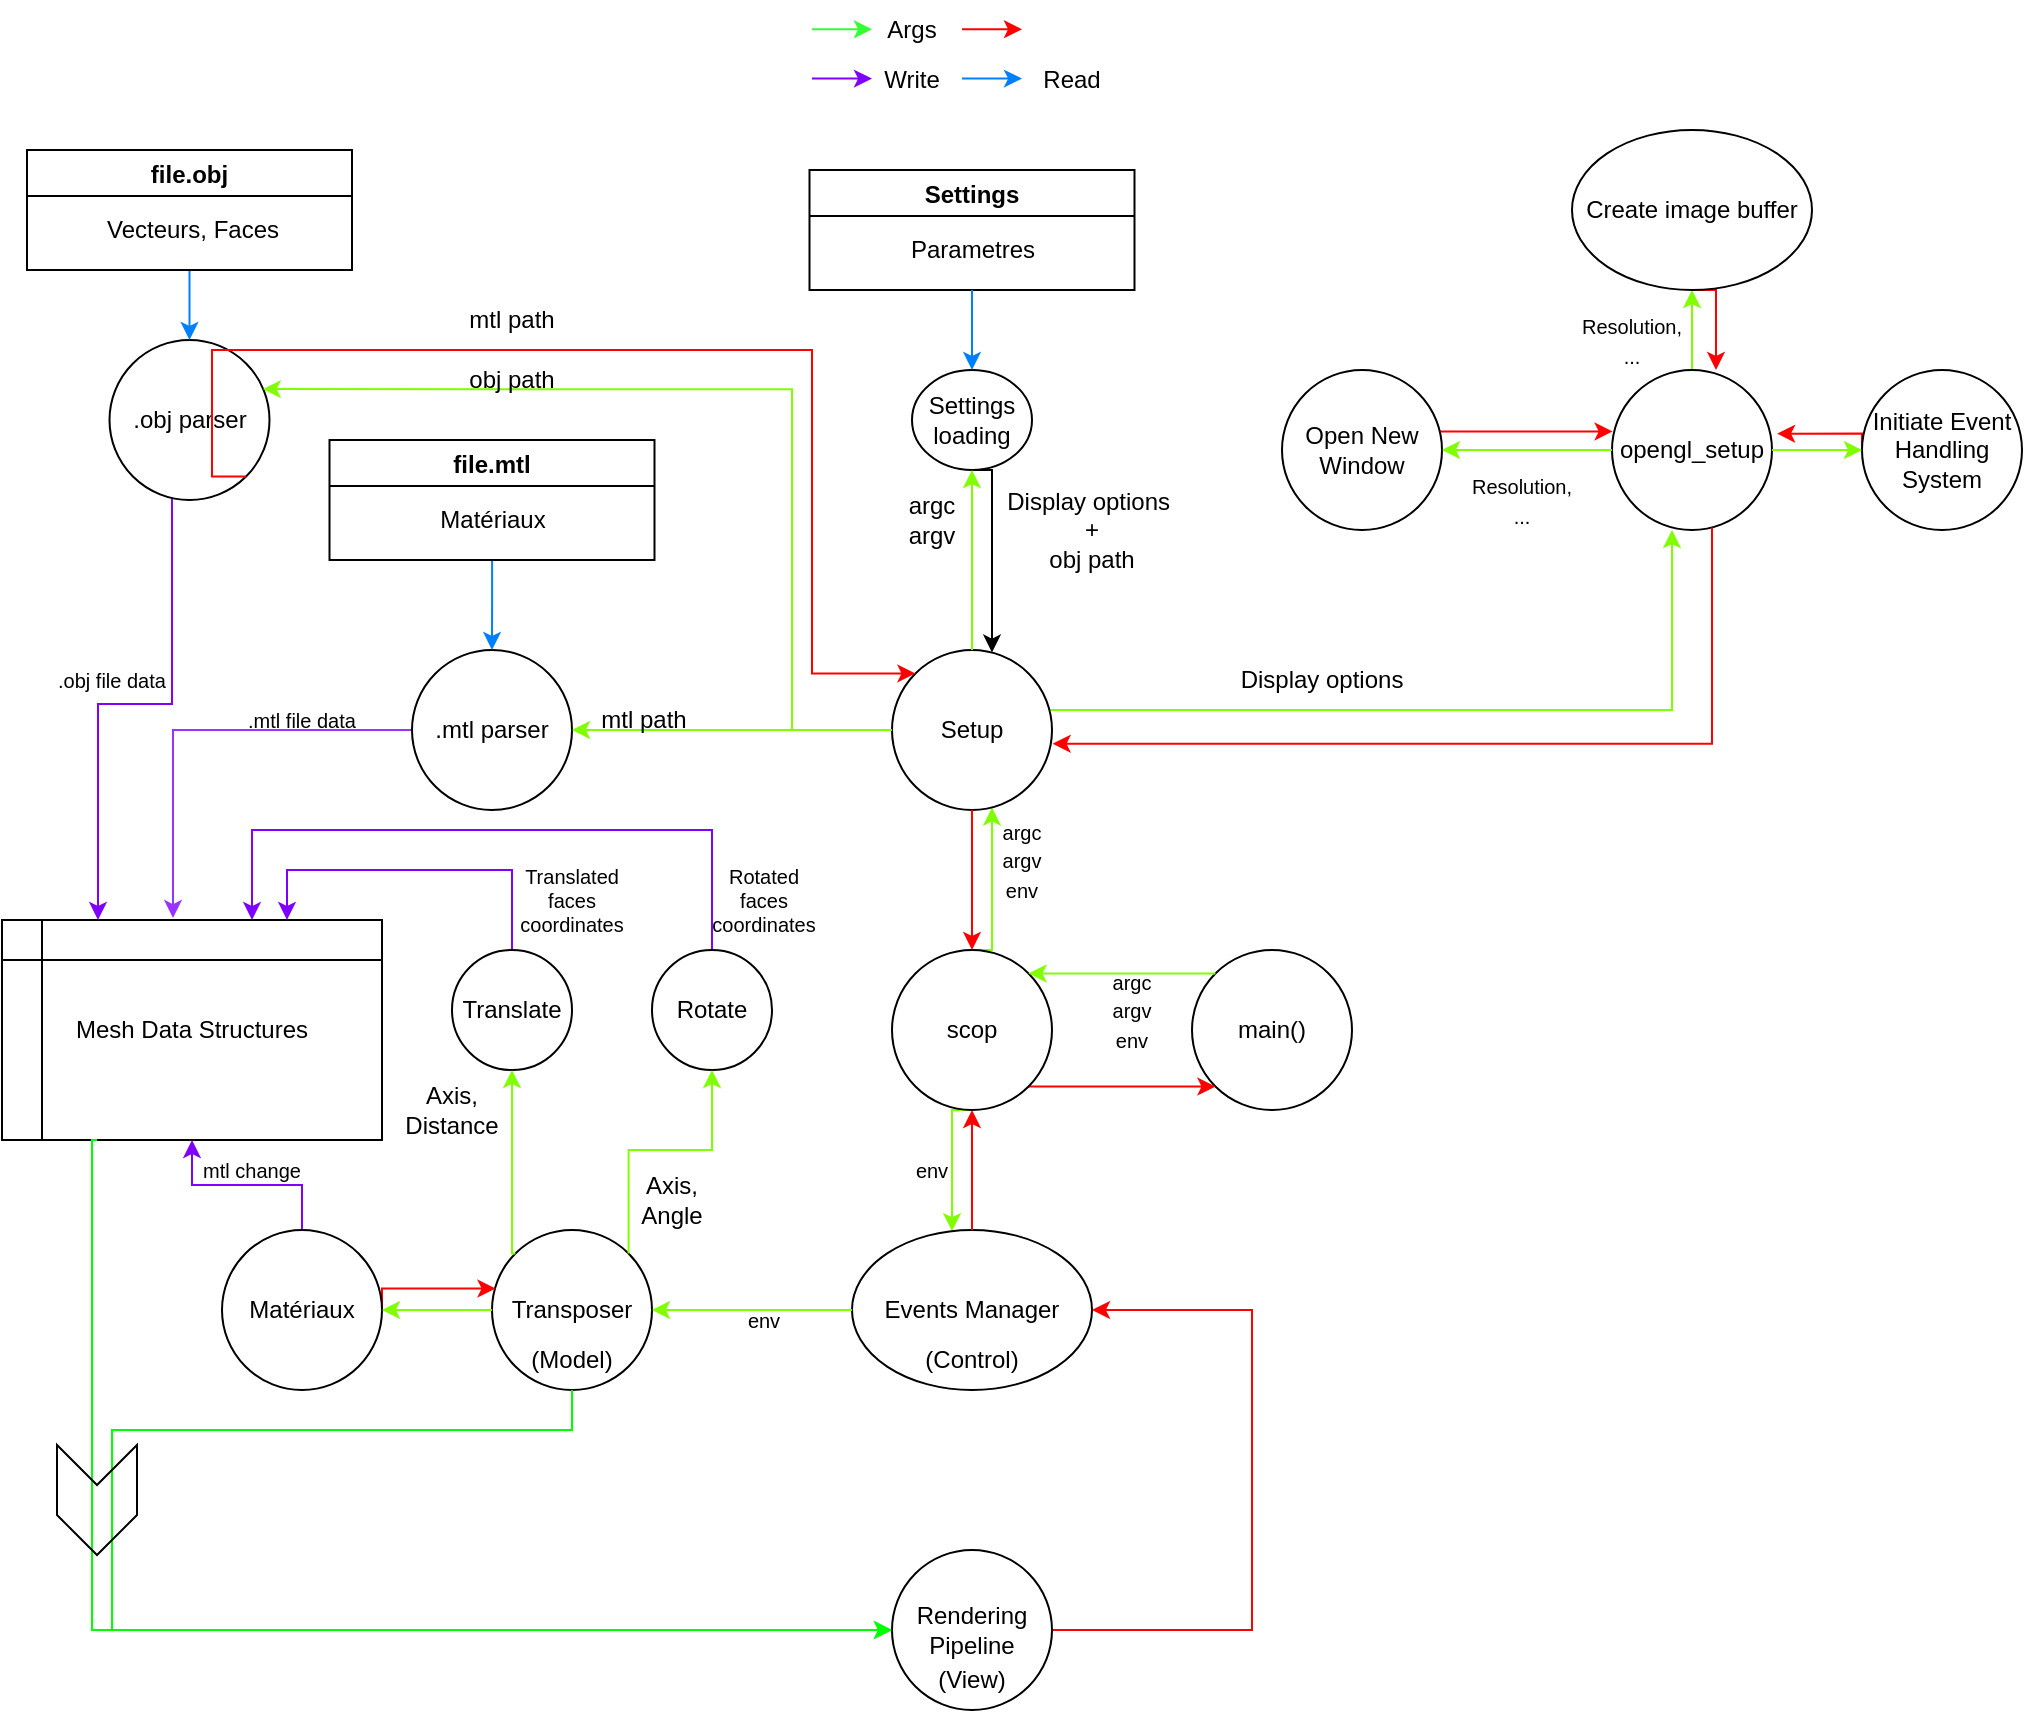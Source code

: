 <mxfile version="17.1.3" type="device"><diagram id="MUmNAn3wFvw_UAkg_QM9" name="Page-1"><mxGraphModel dx="1318" dy="718" grid="1" gridSize="10" guides="1" tooltips="1" connect="1" arrows="1" fold="1" page="1" pageScale="1" pageWidth="850" pageHeight="1100" math="0" shadow="0"><root><mxCell id="0"/><mxCell id="1" parent="0"/><mxCell id="BLUl88Vh2EXusoH-HTK9-1" value="" style="group" parent="1" vertex="1" connectable="0"><mxGeometry x="270" y="590" width="1010" height="800" as="geometry"/></mxCell><mxCell id="Wrj2KptyhdU5cD1lQONj-1" style="edgeStyle=orthogonalEdgeStyle;rounded=0;orthogonalLoop=1;jettySize=auto;html=1;strokeColor=#80FF00;" parent="BLUl88Vh2EXusoH-HTK9-1" target="Wrj2KptyhdU5cD1lQONj-28" edge="1"><mxGeometry relative="1" as="geometry"><mxPoint x="485" y="420" as="sourcePoint"/><Array as="points"><mxPoint x="495" y="420"/></Array></mxGeometry></mxCell><mxCell id="Wrj2KptyhdU5cD1lQONj-2" style="edgeStyle=orthogonalEdgeStyle;rounded=0;orthogonalLoop=1;jettySize=auto;html=1;strokeColor=#80FF00;" parent="BLUl88Vh2EXusoH-HTK9-1" target="Wrj2KptyhdU5cD1lQONj-38" edge="1"><mxGeometry relative="1" as="geometry"><mxPoint x="485" y="560" as="targetPoint"/><mxPoint x="485" y="500" as="sourcePoint"/><Array as="points"><mxPoint x="475" y="500"/></Array></mxGeometry></mxCell><mxCell id="Wrj2KptyhdU5cD1lQONj-3" style="edgeStyle=orthogonalEdgeStyle;rounded=0;orthogonalLoop=1;jettySize=auto;html=1;entryX=0;entryY=0.5;entryDx=0;entryDy=0;strokeColor=#00FF00;startArrow=none;" parent="BLUl88Vh2EXusoH-HTK9-1" target="Wrj2KptyhdU5cD1lQONj-40" edge="1"><mxGeometry relative="1" as="geometry"><mxPoint x="45" y="630" as="sourcePoint"/><Array as="points"><mxPoint x="45" y="681"/><mxPoint x="45" y="760"/></Array></mxGeometry></mxCell><mxCell id="Wrj2KptyhdU5cD1lQONj-4" value="Mesh Data Structures" style="shape=internalStorage;whiteSpace=wrap;html=1;backgroundOutline=1;" parent="BLUl88Vh2EXusoH-HTK9-1" vertex="1"><mxGeometry y="405" width="190" height="110" as="geometry"/></mxCell><mxCell id="Wrj2KptyhdU5cD1lQONj-5" value="&lt;font style=&quot;font-size: 10px&quot;&gt;.obj file data&lt;/font&gt;" style="text;html=1;strokeColor=none;fillColor=none;align=center;verticalAlign=middle;whiteSpace=wrap;rounded=0;" parent="BLUl88Vh2EXusoH-HTK9-1" vertex="1"><mxGeometry x="25" y="270" width="60" height="30" as="geometry"/></mxCell><mxCell id="Wrj2KptyhdU5cD1lQONj-6" style="edgeStyle=orthogonalEdgeStyle;rounded=0;orthogonalLoop=1;jettySize=auto;html=1;strokeColor=#7F00FF;entryX=0.25;entryY=0;entryDx=0;entryDy=0;" parent="BLUl88Vh2EXusoH-HTK9-1" source="Wrj2KptyhdU5cD1lQONj-8" target="Wrj2KptyhdU5cD1lQONj-4" edge="1"><mxGeometry relative="1" as="geometry"><mxPoint x="55" y="400" as="targetPoint"/><Array as="points"><mxPoint x="85" y="297"/><mxPoint x="48" y="297"/><mxPoint x="48" y="405"/></Array></mxGeometry></mxCell><mxCell id="Wrj2KptyhdU5cD1lQONj-8" value=".obj parser" style="ellipse;whiteSpace=wrap;html=1;aspect=fixed;" parent="BLUl88Vh2EXusoH-HTK9-1" vertex="1"><mxGeometry x="53.75" y="115" width="80" height="80" as="geometry"/></mxCell><mxCell id="Wrj2KptyhdU5cD1lQONj-9" style="edgeStyle=orthogonalEdgeStyle;rounded=0;orthogonalLoop=1;jettySize=auto;html=1;entryX=0.5;entryY=1;entryDx=0;entryDy=0;strokeColor=#80FF00;" parent="BLUl88Vh2EXusoH-HTK9-1" source="Wrj2KptyhdU5cD1lQONj-13" edge="1"><mxGeometry relative="1" as="geometry"><mxPoint x="845" y="90" as="targetPoint"/></mxGeometry></mxCell><mxCell id="Wrj2KptyhdU5cD1lQONj-13" value="opengl_setup" style="ellipse;whiteSpace=wrap;html=1;aspect=fixed;" parent="BLUl88Vh2EXusoH-HTK9-1" vertex="1"><mxGeometry x="805" y="130" width="80" height="80" as="geometry"/></mxCell><mxCell id="Wrj2KptyhdU5cD1lQONj-14" style="edgeStyle=orthogonalEdgeStyle;rounded=0;orthogonalLoop=1;jettySize=auto;html=1;entryX=0.004;entryY=0.384;entryDx=0;entryDy=0;entryPerimeter=0;strokeColor=#FF0000;fillColor=#B3FF66;" parent="BLUl88Vh2EXusoH-HTK9-1" source="Wrj2KptyhdU5cD1lQONj-15" target="Wrj2KptyhdU5cD1lQONj-13" edge="1"><mxGeometry relative="1" as="geometry"><Array as="points"><mxPoint x="762" y="161"/></Array></mxGeometry></mxCell><mxCell id="Wrj2KptyhdU5cD1lQONj-15" value="Open New Window" style="ellipse;whiteSpace=wrap;html=1;aspect=fixed;" parent="BLUl88Vh2EXusoH-HTK9-1" vertex="1"><mxGeometry x="640" y="130" width="80" height="80" as="geometry"/></mxCell><mxCell id="Wrj2KptyhdU5cD1lQONj-11" style="edgeStyle=orthogonalEdgeStyle;rounded=0;orthogonalLoop=1;jettySize=auto;html=1;entryX=1;entryY=0.5;entryDx=0;entryDy=0;strokeColor=#80FF00;" parent="BLUl88Vh2EXusoH-HTK9-1" source="Wrj2KptyhdU5cD1lQONj-13" target="Wrj2KptyhdU5cD1lQONj-15" edge="1"><mxGeometry relative="1" as="geometry"/></mxCell><mxCell id="Wrj2KptyhdU5cD1lQONj-16" style="edgeStyle=orthogonalEdgeStyle;rounded=0;orthogonalLoop=1;jettySize=auto;html=1;exitX=0.5;exitY=1;exitDx=0;exitDy=0;strokeColor=#FF0000;fillColor=#B3FF66;" parent="BLUl88Vh2EXusoH-HTK9-1" source="Wrj2KptyhdU5cD1lQONj-17" edge="1"><mxGeometry relative="1" as="geometry"><mxPoint x="857" y="130" as="targetPoint"/><Array as="points"><mxPoint x="857" y="90"/><mxPoint x="857" y="110"/></Array></mxGeometry></mxCell><mxCell id="Wrj2KptyhdU5cD1lQONj-17" value="Create image buffer" style="ellipse;whiteSpace=wrap;html=1;" parent="BLUl88Vh2EXusoH-HTK9-1" vertex="1"><mxGeometry x="785" y="10" width="120" height="80" as="geometry"/></mxCell><mxCell id="Wrj2KptyhdU5cD1lQONj-18" style="edgeStyle=orthogonalEdgeStyle;rounded=0;orthogonalLoop=1;jettySize=auto;html=1;exitX=0;exitY=0.5;exitDx=0;exitDy=0;entryX=1.032;entryY=0.398;entryDx=0;entryDy=0;entryPerimeter=0;strokeColor=#FF0000;fillColor=#B3FF66;" parent="BLUl88Vh2EXusoH-HTK9-1" source="Wrj2KptyhdU5cD1lQONj-19" target="Wrj2KptyhdU5cD1lQONj-13" edge="1"><mxGeometry relative="1" as="geometry"><Array as="points"><mxPoint x="930" y="162"/></Array></mxGeometry></mxCell><mxCell id="Wrj2KptyhdU5cD1lQONj-19" value="Initiate Event Handling System" style="ellipse;whiteSpace=wrap;html=1;aspect=fixed;" parent="BLUl88Vh2EXusoH-HTK9-1" vertex="1"><mxGeometry x="930" y="130" width="80" height="80" as="geometry"/></mxCell><mxCell id="Wrj2KptyhdU5cD1lQONj-10" style="edgeStyle=orthogonalEdgeStyle;rounded=0;orthogonalLoop=1;jettySize=auto;html=1;strokeColor=#80FF00;" parent="BLUl88Vh2EXusoH-HTK9-1" source="Wrj2KptyhdU5cD1lQONj-13" target="Wrj2KptyhdU5cD1lQONj-19" edge="1"><mxGeometry relative="1" as="geometry"><mxPoint x="965" y="170" as="targetPoint"/></mxGeometry></mxCell><mxCell id="Wrj2KptyhdU5cD1lQONj-20" style="edgeStyle=orthogonalEdgeStyle;rounded=0;orthogonalLoop=1;jettySize=auto;html=1;entryX=0.5;entryY=0;entryDx=0;entryDy=0;strokeColor=#007FFF;" parent="BLUl88Vh2EXusoH-HTK9-1" source="Wrj2KptyhdU5cD1lQONj-21" target="Wrj2KptyhdU5cD1lQONj-8" edge="1"><mxGeometry relative="1" as="geometry"/></mxCell><mxCell id="Wrj2KptyhdU5cD1lQONj-21" value="file.obj" style="swimlane;" parent="BLUl88Vh2EXusoH-HTK9-1" vertex="1"><mxGeometry x="12.5" y="20" width="162.5" height="60" as="geometry"/></mxCell><mxCell id="Wrj2KptyhdU5cD1lQONj-22" value="Vecteurs, Faces" style="text;html=1;align=center;verticalAlign=middle;resizable=0;points=[];autosize=1;strokeColor=none;fillColor=none;" parent="Wrj2KptyhdU5cD1lQONj-21" vertex="1"><mxGeometry x="32.5" y="30" width="100" height="20" as="geometry"/></mxCell><mxCell id="Wrj2KptyhdU5cD1lQONj-23" style="edgeStyle=orthogonalEdgeStyle;rounded=0;orthogonalLoop=1;jettySize=auto;html=1;strokeColor=#80FF00;" parent="BLUl88Vh2EXusoH-HTK9-1" source="Wrj2KptyhdU5cD1lQONj-28" edge="1"><mxGeometry relative="1" as="geometry"><mxPoint x="835" y="210" as="targetPoint"/><Array as="points"><mxPoint x="835" y="300"/><mxPoint x="835" y="210"/></Array></mxGeometry></mxCell><mxCell id="Wrj2KptyhdU5cD1lQONj-24" style="edgeStyle=orthogonalEdgeStyle;rounded=0;orthogonalLoop=1;jettySize=auto;html=1;strokeColor=#80FF00;entryX=0.958;entryY=0.307;entryDx=0;entryDy=0;entryPerimeter=0;" parent="BLUl88Vh2EXusoH-HTK9-1" source="Wrj2KptyhdU5cD1lQONj-28" target="Wrj2KptyhdU5cD1lQONj-8" edge="1"><mxGeometry relative="1" as="geometry"><mxPoint x="135" y="140" as="targetPoint"/><Array as="points"><mxPoint x="395" y="310"/><mxPoint x="395" y="140"/></Array></mxGeometry></mxCell><mxCell id="Wrj2KptyhdU5cD1lQONj-28" value="Setup" style="ellipse;whiteSpace=wrap;html=1;aspect=fixed;" parent="BLUl88Vh2EXusoH-HTK9-1" vertex="1"><mxGeometry x="445" y="270" width="80" height="80" as="geometry"/></mxCell><mxCell id="Wrj2KptyhdU5cD1lQONj-7" style="edgeStyle=orthogonalEdgeStyle;rounded=0;orthogonalLoop=1;jettySize=auto;html=1;exitX=1;exitY=1;exitDx=0;exitDy=0;entryX=0;entryY=0;entryDx=0;entryDy=0;strokeColor=#FF0000;" parent="BLUl88Vh2EXusoH-HTK9-1" source="Wrj2KptyhdU5cD1lQONj-8" target="Wrj2KptyhdU5cD1lQONj-28" edge="1"><mxGeometry relative="1" as="geometry"><Array as="points"><mxPoint x="105" y="183"/><mxPoint x="105" y="120"/><mxPoint x="405" y="120"/><mxPoint x="405" y="282"/></Array></mxGeometry></mxCell><mxCell id="Wrj2KptyhdU5cD1lQONj-12" style="edgeStyle=orthogonalEdgeStyle;rounded=0;orthogonalLoop=1;jettySize=auto;html=1;entryX=1.004;entryY=0.586;entryDx=0;entryDy=0;entryPerimeter=0;strokeColor=#FF0000;" parent="BLUl88Vh2EXusoH-HTK9-1" source="Wrj2KptyhdU5cD1lQONj-13" target="Wrj2KptyhdU5cD1lQONj-28" edge="1"><mxGeometry relative="1" as="geometry"><Array as="points"><mxPoint x="855" y="317"/></Array></mxGeometry></mxCell><mxCell id="Wrj2KptyhdU5cD1lQONj-29" value="&lt;font style=&quot;font-size: 10px&quot;&gt;argc&lt;br&gt;argv&lt;br&gt;env&lt;/font&gt;" style="text;html=1;strokeColor=none;fillColor=none;align=center;verticalAlign=middle;whiteSpace=wrap;rounded=0;" parent="BLUl88Vh2EXusoH-HTK9-1" vertex="1"><mxGeometry x="480" y="360" width="60" height="30" as="geometry"/></mxCell><mxCell id="Wrj2KptyhdU5cD1lQONj-30" style="edgeStyle=orthogonalEdgeStyle;rounded=0;orthogonalLoop=1;jettySize=auto;html=1;exitX=0.5;exitY=1;exitDx=0;exitDy=0;" parent="BLUl88Vh2EXusoH-HTK9-1" source="Wrj2KptyhdU5cD1lQONj-31" target="Wrj2KptyhdU5cD1lQONj-28" edge="1"><mxGeometry relative="1" as="geometry"><Array as="points"><mxPoint x="495" y="180"/></Array></mxGeometry></mxCell><mxCell id="Wrj2KptyhdU5cD1lQONj-31" value="Settings loading" style="ellipse;whiteSpace=wrap;html=1;" parent="BLUl88Vh2EXusoH-HTK9-1" vertex="1"><mxGeometry x="455" y="130" width="60" height="50" as="geometry"/></mxCell><mxCell id="Wrj2KptyhdU5cD1lQONj-25" style="edgeStyle=orthogonalEdgeStyle;rounded=0;orthogonalLoop=1;jettySize=auto;html=1;entryX=0.5;entryY=1;entryDx=0;entryDy=0;strokeColor=#80FF00;" parent="BLUl88Vh2EXusoH-HTK9-1" source="Wrj2KptyhdU5cD1lQONj-28" target="Wrj2KptyhdU5cD1lQONj-31" edge="1"><mxGeometry relative="1" as="geometry"><Array as="points"><mxPoint x="485" y="230"/><mxPoint x="485" y="230"/></Array></mxGeometry></mxCell><mxCell id="Wrj2KptyhdU5cD1lQONj-32" value="Display options&amp;nbsp;&lt;br&gt;+&lt;br&gt;obj path" style="text;html=1;strokeColor=none;fillColor=none;align=center;verticalAlign=middle;whiteSpace=wrap;rounded=0;" parent="BLUl88Vh2EXusoH-HTK9-1" vertex="1"><mxGeometry x="495" y="195" width="100" height="30" as="geometry"/></mxCell><mxCell id="Wrj2KptyhdU5cD1lQONj-33" value="argc&lt;br&gt;argv" style="text;html=1;strokeColor=none;fillColor=none;align=center;verticalAlign=middle;whiteSpace=wrap;rounded=0;" parent="BLUl88Vh2EXusoH-HTK9-1" vertex="1"><mxGeometry x="435" y="190" width="60" height="30" as="geometry"/></mxCell><mxCell id="Wrj2KptyhdU5cD1lQONj-34" value="Display options" style="text;html=1;strokeColor=none;fillColor=none;align=center;verticalAlign=middle;whiteSpace=wrap;rounded=0;" parent="BLUl88Vh2EXusoH-HTK9-1" vertex="1"><mxGeometry x="615" y="270" width="90" height="30" as="geometry"/></mxCell><mxCell id="Wrj2KptyhdU5cD1lQONj-35" value="obj path" style="text;html=1;strokeColor=none;fillColor=none;align=center;verticalAlign=middle;whiteSpace=wrap;rounded=0;" parent="BLUl88Vh2EXusoH-HTK9-1" vertex="1"><mxGeometry x="225" y="120" width="60" height="30" as="geometry"/></mxCell><mxCell id="Wrj2KptyhdU5cD1lQONj-38" value="Events Manager" style="ellipse;whiteSpace=wrap;html=1;" parent="BLUl88Vh2EXusoH-HTK9-1" vertex="1"><mxGeometry x="425" y="560" width="120" height="80" as="geometry"/></mxCell><mxCell id="Wrj2KptyhdU5cD1lQONj-39" style="edgeStyle=orthogonalEdgeStyle;rounded=0;orthogonalLoop=1;jettySize=auto;html=1;entryX=1;entryY=0.5;entryDx=0;entryDy=0;exitX=1;exitY=0.5;exitDx=0;exitDy=0;strokeColor=#FF0000;" parent="BLUl88Vh2EXusoH-HTK9-1" source="Wrj2KptyhdU5cD1lQONj-40" target="Wrj2KptyhdU5cD1lQONj-38" edge="1"><mxGeometry relative="1" as="geometry"><Array as="points"><mxPoint x="625" y="760"/><mxPoint x="625" y="600"/></Array></mxGeometry></mxCell><mxCell id="Wrj2KptyhdU5cD1lQONj-40" value="Rendering Pipeline" style="ellipse;whiteSpace=wrap;html=1;aspect=fixed;" parent="BLUl88Vh2EXusoH-HTK9-1" vertex="1"><mxGeometry x="445" y="720.0" width="80" height="80" as="geometry"/></mxCell><mxCell id="Wrj2KptyhdU5cD1lQONj-41" value="(Control)" style="text;html=1;strokeColor=none;fillColor=none;align=center;verticalAlign=middle;whiteSpace=wrap;rounded=0;" parent="BLUl88Vh2EXusoH-HTK9-1" vertex="1"><mxGeometry x="455" y="610" width="60" height="30" as="geometry"/></mxCell><mxCell id="Wrj2KptyhdU5cD1lQONj-42" value="(View)" style="text;html=1;strokeColor=none;fillColor=none;align=center;verticalAlign=middle;whiteSpace=wrap;rounded=0;" parent="BLUl88Vh2EXusoH-HTK9-1" vertex="1"><mxGeometry x="455" y="770" width="60" height="30" as="geometry"/></mxCell><mxCell id="Wrj2KptyhdU5cD1lQONj-46" value="Transposer" style="ellipse;whiteSpace=wrap;html=1;aspect=fixed;" parent="BLUl88Vh2EXusoH-HTK9-1" vertex="1"><mxGeometry x="245" y="560" width="80" height="80" as="geometry"/></mxCell><mxCell id="Wrj2KptyhdU5cD1lQONj-36" style="edgeStyle=orthogonalEdgeStyle;rounded=0;orthogonalLoop=1;jettySize=auto;html=1;entryX=1;entryY=0.5;entryDx=0;entryDy=0;strokeColor=#80FF00;" parent="BLUl88Vh2EXusoH-HTK9-1" source="Wrj2KptyhdU5cD1lQONj-38" target="Wrj2KptyhdU5cD1lQONj-46" edge="1"><mxGeometry relative="1" as="geometry"/></mxCell><mxCell id="Wrj2KptyhdU5cD1lQONj-47" style="edgeStyle=orthogonalEdgeStyle;rounded=0;orthogonalLoop=1;jettySize=auto;html=1;strokeColor=#7F00FF;" parent="BLUl88Vh2EXusoH-HTK9-1" source="Wrj2KptyhdU5cD1lQONj-48" edge="1"><mxGeometry relative="1" as="geometry"><mxPoint x="125" y="405" as="targetPoint"/><Array as="points"><mxPoint x="355" y="360"/><mxPoint x="125" y="360"/><mxPoint x="125" y="405"/></Array></mxGeometry></mxCell><mxCell id="Wrj2KptyhdU5cD1lQONj-48" value="Rotate" style="ellipse;whiteSpace=wrap;html=1;aspect=fixed;" parent="BLUl88Vh2EXusoH-HTK9-1" vertex="1"><mxGeometry x="325" y="420" width="60" height="60" as="geometry"/></mxCell><mxCell id="Wrj2KptyhdU5cD1lQONj-43" style="edgeStyle=orthogonalEdgeStyle;rounded=0;orthogonalLoop=1;jettySize=auto;html=1;exitX=1;exitY=0;exitDx=0;exitDy=0;entryX=0.5;entryY=1;entryDx=0;entryDy=0;strokeColor=#80FF00;" parent="BLUl88Vh2EXusoH-HTK9-1" source="Wrj2KptyhdU5cD1lQONj-46" target="Wrj2KptyhdU5cD1lQONj-48" edge="1"><mxGeometry relative="1" as="geometry"/></mxCell><mxCell id="Wrj2KptyhdU5cD1lQONj-49" style="edgeStyle=orthogonalEdgeStyle;rounded=0;orthogonalLoop=1;jettySize=auto;html=1;entryX=0.75;entryY=0;entryDx=0;entryDy=0;exitX=0.5;exitY=0;exitDx=0;exitDy=0;strokeColor=#7F00FF;" parent="BLUl88Vh2EXusoH-HTK9-1" source="Wrj2KptyhdU5cD1lQONj-50" target="Wrj2KptyhdU5cD1lQONj-4" edge="1"><mxGeometry relative="1" as="geometry"><Array as="points"><mxPoint x="255" y="380"/><mxPoint x="143" y="380"/></Array></mxGeometry></mxCell><mxCell id="Wrj2KptyhdU5cD1lQONj-50" value="Translate" style="ellipse;whiteSpace=wrap;html=1;aspect=fixed;" parent="BLUl88Vh2EXusoH-HTK9-1" vertex="1"><mxGeometry x="225" y="420" width="60" height="60" as="geometry"/></mxCell><mxCell id="Wrj2KptyhdU5cD1lQONj-44" style="edgeStyle=orthogonalEdgeStyle;rounded=0;orthogonalLoop=1;jettySize=auto;html=1;exitX=0;exitY=0;exitDx=0;exitDy=0;entryX=0.5;entryY=1;entryDx=0;entryDy=0;strokeColor=#80FF00;" parent="BLUl88Vh2EXusoH-HTK9-1" source="Wrj2KptyhdU5cD1lQONj-46" target="Wrj2KptyhdU5cD1lQONj-50" edge="1"><mxGeometry relative="1" as="geometry"><Array as="points"><mxPoint x="255" y="572"/></Array></mxGeometry></mxCell><mxCell id="Wrj2KptyhdU5cD1lQONj-51" value="Axis,&lt;br&gt;Angle" style="text;html=1;strokeColor=none;fillColor=none;align=center;verticalAlign=middle;whiteSpace=wrap;rounded=0;" parent="BLUl88Vh2EXusoH-HTK9-1" vertex="1"><mxGeometry x="305" y="530" width="60" height="30" as="geometry"/></mxCell><mxCell id="Wrj2KptyhdU5cD1lQONj-52" value="Axis,&lt;br&gt;Distance" style="text;html=1;strokeColor=none;fillColor=none;align=center;verticalAlign=middle;whiteSpace=wrap;rounded=0;" parent="BLUl88Vh2EXusoH-HTK9-1" vertex="1"><mxGeometry x="195" y="485" width="60" height="30" as="geometry"/></mxCell><mxCell id="Wrj2KptyhdU5cD1lQONj-53" style="edgeStyle=orthogonalEdgeStyle;rounded=0;orthogonalLoop=1;jettySize=auto;html=1;entryX=0.5;entryY=1;entryDx=0;entryDy=0;strokeColor=#7F00FF;" parent="BLUl88Vh2EXusoH-HTK9-1" source="Wrj2KptyhdU5cD1lQONj-55" target="Wrj2KptyhdU5cD1lQONj-4" edge="1"><mxGeometry relative="1" as="geometry"/></mxCell><mxCell id="Wrj2KptyhdU5cD1lQONj-54" style="edgeStyle=orthogonalEdgeStyle;rounded=0;orthogonalLoop=1;jettySize=auto;html=1;exitX=1;exitY=0.5;exitDx=0;exitDy=0;entryX=0.022;entryY=0.366;entryDx=0;entryDy=0;entryPerimeter=0;strokeColor=#FF0000;fillColor=#B3FF66;" parent="BLUl88Vh2EXusoH-HTK9-1" source="Wrj2KptyhdU5cD1lQONj-55" target="Wrj2KptyhdU5cD1lQONj-46" edge="1"><mxGeometry relative="1" as="geometry"><Array as="points"><mxPoint x="190" y="589"/></Array></mxGeometry></mxCell><mxCell id="Wrj2KptyhdU5cD1lQONj-55" value="Matériaux" style="ellipse;whiteSpace=wrap;html=1;aspect=fixed;" parent="BLUl88Vh2EXusoH-HTK9-1" vertex="1"><mxGeometry x="110" y="560" width="80" height="80" as="geometry"/></mxCell><mxCell id="Wrj2KptyhdU5cD1lQONj-45" style="edgeStyle=orthogonalEdgeStyle;rounded=0;orthogonalLoop=1;jettySize=auto;html=1;entryX=1;entryY=0.5;entryDx=0;entryDy=0;strokeColor=#80FF00;" parent="BLUl88Vh2EXusoH-HTK9-1" source="Wrj2KptyhdU5cD1lQONj-46" target="Wrj2KptyhdU5cD1lQONj-55" edge="1"><mxGeometry relative="1" as="geometry"/></mxCell><mxCell id="Wrj2KptyhdU5cD1lQONj-56" style="edgeStyle=orthogonalEdgeStyle;rounded=0;orthogonalLoop=1;jettySize=auto;html=1;strokeColor=#00FF00;fillColor=#B3FF66;entryX=0;entryY=0.5;entryDx=0;entryDy=0;" parent="BLUl88Vh2EXusoH-HTK9-1" source="Wrj2KptyhdU5cD1lQONj-57" target="Wrj2KptyhdU5cD1lQONj-40" edge="1"><mxGeometry relative="1" as="geometry"><mxPoint x="435" y="760" as="targetPoint"/><Array as="points"><mxPoint x="285" y="660"/><mxPoint x="55" y="660"/><mxPoint x="55" y="760"/></Array></mxGeometry></mxCell><mxCell id="Wrj2KptyhdU5cD1lQONj-57" value="(Model)" style="text;html=1;strokeColor=none;fillColor=none;align=center;verticalAlign=middle;whiteSpace=wrap;rounded=0;" parent="BLUl88Vh2EXusoH-HTK9-1" vertex="1"><mxGeometry x="255" y="610" width="60" height="30" as="geometry"/></mxCell><mxCell id="Wrj2KptyhdU5cD1lQONj-59" value="main()" style="ellipse;whiteSpace=wrap;html=1;aspect=fixed;" parent="BLUl88Vh2EXusoH-HTK9-1" vertex="1"><mxGeometry x="595" y="420" width="80" height="80" as="geometry"/></mxCell><mxCell id="Wrj2KptyhdU5cD1lQONj-60" style="edgeStyle=orthogonalEdgeStyle;rounded=0;orthogonalLoop=1;jettySize=auto;html=1;exitX=1;exitY=1;exitDx=0;exitDy=0;entryX=0;entryY=1;entryDx=0;entryDy=0;strokeColor=#FF0000;" parent="BLUl88Vh2EXusoH-HTK9-1" source="Wrj2KptyhdU5cD1lQONj-61" target="Wrj2KptyhdU5cD1lQONj-59" edge="1"><mxGeometry relative="1" as="geometry"/></mxCell><mxCell id="Wrj2KptyhdU5cD1lQONj-61" value="scop" style="ellipse;whiteSpace=wrap;html=1;aspect=fixed;" parent="BLUl88Vh2EXusoH-HTK9-1" vertex="1"><mxGeometry x="445" y="420" width="80" height="80" as="geometry"/></mxCell><mxCell id="Wrj2KptyhdU5cD1lQONj-27" style="edgeStyle=orthogonalEdgeStyle;rounded=0;orthogonalLoop=1;jettySize=auto;html=1;exitX=0.5;exitY=1;exitDx=0;exitDy=0;entryX=0.5;entryY=0;entryDx=0;entryDy=0;strokeColor=#FF0000;" parent="BLUl88Vh2EXusoH-HTK9-1" source="Wrj2KptyhdU5cD1lQONj-28" target="Wrj2KptyhdU5cD1lQONj-61" edge="1"><mxGeometry relative="1" as="geometry"/></mxCell><mxCell id="Wrj2KptyhdU5cD1lQONj-37" style="edgeStyle=orthogonalEdgeStyle;rounded=0;orthogonalLoop=1;jettySize=auto;html=1;entryX=0.5;entryY=1;entryDx=0;entryDy=0;strokeColor=#FF0000;fillColor=#B3FF66;" parent="BLUl88Vh2EXusoH-HTK9-1" source="Wrj2KptyhdU5cD1lQONj-38" target="Wrj2KptyhdU5cD1lQONj-61" edge="1"><mxGeometry relative="1" as="geometry"><Array as="points"><mxPoint x="485" y="520"/><mxPoint x="485" y="520"/></Array></mxGeometry></mxCell><mxCell id="Wrj2KptyhdU5cD1lQONj-58" style="edgeStyle=orthogonalEdgeStyle;rounded=0;orthogonalLoop=1;jettySize=auto;html=1;exitX=0;exitY=0;exitDx=0;exitDy=0;entryX=1;entryY=0;entryDx=0;entryDy=0;strokeColor=#80FF00;" parent="BLUl88Vh2EXusoH-HTK9-1" source="Wrj2KptyhdU5cD1lQONj-59" target="Wrj2KptyhdU5cD1lQONj-61" edge="1"><mxGeometry relative="1" as="geometry"/></mxCell><mxCell id="Wrj2KptyhdU5cD1lQONj-62" value="&lt;font style=&quot;font-size: 10px&quot;&gt;argc&lt;br&gt;argv&lt;br&gt;env&lt;/font&gt;" style="text;html=1;strokeColor=none;fillColor=none;align=center;verticalAlign=middle;whiteSpace=wrap;rounded=0;" parent="BLUl88Vh2EXusoH-HTK9-1" vertex="1"><mxGeometry x="535" y="435" width="60" height="30" as="geometry"/></mxCell><mxCell id="Wrj2KptyhdU5cD1lQONj-63" style="edgeStyle=orthogonalEdgeStyle;rounded=0;orthogonalLoop=1;jettySize=auto;html=1;entryX=0.45;entryY=-0.009;entryDx=0;entryDy=0;entryPerimeter=0;strokeColor=#9933FF;fillColor=#B3FF66;" parent="BLUl88Vh2EXusoH-HTK9-1" source="Wrj2KptyhdU5cD1lQONj-64" target="Wrj2KptyhdU5cD1lQONj-4" edge="1"><mxGeometry relative="1" as="geometry"/></mxCell><mxCell id="Wrj2KptyhdU5cD1lQONj-64" value=".mtl parser" style="ellipse;whiteSpace=wrap;html=1;aspect=fixed;" parent="BLUl88Vh2EXusoH-HTK9-1" vertex="1"><mxGeometry x="205" y="270" width="80" height="80" as="geometry"/></mxCell><mxCell id="Wrj2KptyhdU5cD1lQONj-26" style="edgeStyle=orthogonalEdgeStyle;rounded=0;orthogonalLoop=1;jettySize=auto;html=1;strokeColor=#80FF00;entryX=1;entryY=0.5;entryDx=0;entryDy=0;exitX=0;exitY=0.5;exitDx=0;exitDy=0;" parent="BLUl88Vh2EXusoH-HTK9-1" source="Wrj2KptyhdU5cD1lQONj-28" target="Wrj2KptyhdU5cD1lQONj-64" edge="1"><mxGeometry relative="1" as="geometry"><mxPoint x="325" y="190" as="targetPoint"/><Array as="points"/><mxPoint x="440" y="310" as="sourcePoint"/></mxGeometry></mxCell><mxCell id="Wrj2KptyhdU5cD1lQONj-65" style="edgeStyle=orthogonalEdgeStyle;rounded=0;orthogonalLoop=1;jettySize=auto;html=1;entryX=0.5;entryY=0;entryDx=0;entryDy=0;strokeColor=#007FFF;" parent="BLUl88Vh2EXusoH-HTK9-1" source="Wrj2KptyhdU5cD1lQONj-66" target="Wrj2KptyhdU5cD1lQONj-64" edge="1"><mxGeometry relative="1" as="geometry"/></mxCell><mxCell id="Wrj2KptyhdU5cD1lQONj-66" value="file.mtl" style="swimlane;" parent="BLUl88Vh2EXusoH-HTK9-1" vertex="1"><mxGeometry x="163.75" y="165" width="162.5" height="60" as="geometry"/></mxCell><mxCell id="Wrj2KptyhdU5cD1lQONj-67" value="Matériaux" style="text;html=1;align=center;verticalAlign=middle;resizable=0;points=[];autosize=1;strokeColor=none;fillColor=none;" parent="Wrj2KptyhdU5cD1lQONj-66" vertex="1"><mxGeometry x="46.25" y="30" width="70" height="20" as="geometry"/></mxCell><mxCell id="Wrj2KptyhdU5cD1lQONj-68" value="mtl path" style="text;html=1;strokeColor=none;fillColor=none;align=center;verticalAlign=middle;whiteSpace=wrap;rounded=0;" parent="BLUl88Vh2EXusoH-HTK9-1" vertex="1"><mxGeometry x="225" y="90" width="60" height="30" as="geometry"/></mxCell><mxCell id="Wrj2KptyhdU5cD1lQONj-77" value="mtl path" style="text;html=1;strokeColor=none;fillColor=none;align=center;verticalAlign=middle;whiteSpace=wrap;rounded=0;" parent="BLUl88Vh2EXusoH-HTK9-1" vertex="1"><mxGeometry x="291.25" y="290" width="60" height="30" as="geometry"/></mxCell><mxCell id="Wrj2KptyhdU5cD1lQONj-78" value="" style="shape=step;perimeter=stepPerimeter;whiteSpace=wrap;html=1;fixedSize=1;fillColor=none;size=20;rotation=90;" parent="BLUl88Vh2EXusoH-HTK9-1" vertex="1"><mxGeometry x="20" y="675" width="55" height="40" as="geometry"/></mxCell><mxCell id="Wrj2KptyhdU5cD1lQONj-79" value="" style="edgeStyle=orthogonalEdgeStyle;rounded=0;orthogonalLoop=1;jettySize=auto;html=1;exitX=0.25;exitY=1;exitDx=0;exitDy=0;strokeColor=#00FF00;endArrow=none;" parent="BLUl88Vh2EXusoH-HTK9-1" source="Wrj2KptyhdU5cD1lQONj-4" edge="1"><mxGeometry relative="1" as="geometry"><mxPoint x="47.5" y="515" as="sourcePoint"/><mxPoint x="45" y="630" as="targetPoint"/><Array as="points"><mxPoint x="45" y="515"/></Array></mxGeometry></mxCell><mxCell id="Wrj2KptyhdU5cD1lQONj-80" value="&lt;font style=&quot;font-size: 10px&quot;&gt;.mtl file data&lt;/font&gt;" style="text;html=1;strokeColor=none;fillColor=none;align=center;verticalAlign=middle;whiteSpace=wrap;rounded=0;" parent="BLUl88Vh2EXusoH-HTK9-1" vertex="1"><mxGeometry x="120" y="290" width="60" height="30" as="geometry"/></mxCell><mxCell id="Wrj2KptyhdU5cD1lQONj-81" value="env" style="text;html=1;strokeColor=none;fillColor=none;align=center;verticalAlign=middle;whiteSpace=wrap;rounded=0;fontSize=10;" parent="BLUl88Vh2EXusoH-HTK9-1" vertex="1"><mxGeometry x="435" y="515" width="60" height="30" as="geometry"/></mxCell><mxCell id="Wrj2KptyhdU5cD1lQONj-82" value="env" style="text;html=1;strokeColor=none;fillColor=none;align=center;verticalAlign=middle;whiteSpace=wrap;rounded=0;fontSize=10;" parent="BLUl88Vh2EXusoH-HTK9-1" vertex="1"><mxGeometry x="351.25" y="590" width="60" height="30" as="geometry"/></mxCell><mxCell id="Wrj2KptyhdU5cD1lQONj-83" value="mtl change" style="text;html=1;strokeColor=none;fillColor=none;align=center;verticalAlign=middle;whiteSpace=wrap;rounded=0;fontSize=10;" parent="BLUl88Vh2EXusoH-HTK9-1" vertex="1"><mxGeometry x="95" y="515" width="60" height="30" as="geometry"/></mxCell><mxCell id="Wrj2KptyhdU5cD1lQONj-84" value="Rotated faces coordinates" style="text;html=1;strokeColor=none;fillColor=none;align=center;verticalAlign=middle;whiteSpace=wrap;rounded=0;fontSize=10;" parent="BLUl88Vh2EXusoH-HTK9-1" vertex="1"><mxGeometry x="351.25" y="380" width="60" height="30" as="geometry"/></mxCell><mxCell id="Wrj2KptyhdU5cD1lQONj-85" value="Translated faces coordinates" style="text;html=1;strokeColor=none;fillColor=none;align=center;verticalAlign=middle;whiteSpace=wrap;rounded=0;fontSize=10;" parent="BLUl88Vh2EXusoH-HTK9-1" vertex="1"><mxGeometry x="255" y="380" width="60" height="30" as="geometry"/></mxCell><mxCell id="ofaNrJGniQ04PIDvBEhx-1" value="&lt;font style=&quot;font-size: 10px&quot;&gt;Resolution,&lt;br&gt;...&lt;br&gt;&lt;/font&gt;" style="text;html=1;strokeColor=none;fillColor=none;align=center;verticalAlign=middle;whiteSpace=wrap;rounded=0;" parent="BLUl88Vh2EXusoH-HTK9-1" vertex="1"><mxGeometry x="730" y="180" width="60" height="30" as="geometry"/></mxCell><mxCell id="ofaNrJGniQ04PIDvBEhx-2" value="&lt;font style=&quot;font-size: 10px&quot;&gt;Resolution,&lt;br&gt;...&lt;br&gt;&lt;/font&gt;" style="text;html=1;strokeColor=none;fillColor=none;align=center;verticalAlign=middle;whiteSpace=wrap;rounded=0;" parent="BLUl88Vh2EXusoH-HTK9-1" vertex="1"><mxGeometry x="785" y="100" width="60" height="30" as="geometry"/></mxCell><mxCell id="Wm1-BqGUHpr4fM4EC3b2-3" value="Settings" style="swimlane;startSize=23;" vertex="1" parent="BLUl88Vh2EXusoH-HTK9-1"><mxGeometry x="403.75" y="30" width="162.5" height="60" as="geometry"/></mxCell><mxCell id="Wm1-BqGUHpr4fM4EC3b2-4" value="Parametres" style="text;html=1;align=center;verticalAlign=middle;resizable=0;points=[];autosize=1;strokeColor=none;fillColor=none;" vertex="1" parent="Wm1-BqGUHpr4fM4EC3b2-3"><mxGeometry x="41.25" y="30" width="80" height="20" as="geometry"/></mxCell><mxCell id="Wm1-BqGUHpr4fM4EC3b2-1" value="" style="endArrow=classic;html=1;rounded=0;strokeColor=#007FFF;fillColor=#B3FF66;" edge="1" parent="BLUl88Vh2EXusoH-HTK9-1"><mxGeometry width="50" height="50" relative="1" as="geometry"><mxPoint x="485" y="90" as="sourcePoint"/><mxPoint x="485" y="130" as="targetPoint"/></mxGeometry></mxCell><mxCell id="Wrj2KptyhdU5cD1lQONj-69" value="Args" style="text;html=1;strokeColor=none;fillColor=none;align=center;verticalAlign=middle;whiteSpace=wrap;rounded=0;" parent="1" vertex="1"><mxGeometry x="695" y="535" width="60" height="30" as="geometry"/></mxCell><mxCell id="Wrj2KptyhdU5cD1lQONj-70" value="Write" style="text;html=1;strokeColor=none;fillColor=none;align=center;verticalAlign=middle;whiteSpace=wrap;rounded=0;" parent="1" vertex="1"><mxGeometry x="700" y="560" width="50" height="30" as="geometry"/></mxCell><mxCell id="Wrj2KptyhdU5cD1lQONj-72" value="Read" style="text;html=1;strokeColor=none;fillColor=none;align=center;verticalAlign=middle;whiteSpace=wrap;rounded=0;" parent="1" vertex="1"><mxGeometry x="775" y="560" width="60" height="30" as="geometry"/></mxCell><mxCell id="Wrj2KptyhdU5cD1lQONj-73" value="" style="endArrow=classic;html=1;rounded=0;strokeColor=#33FF33;fillColor=#B3FF66;" parent="1" edge="1"><mxGeometry width="50" height="50" relative="1" as="geometry"><mxPoint x="675" y="549.66" as="sourcePoint"/><mxPoint x="705" y="549.66" as="targetPoint"/></mxGeometry></mxCell><mxCell id="Wrj2KptyhdU5cD1lQONj-74" value="" style="endArrow=classic;html=1;rounded=0;strokeColor=#7F00FF;fillColor=#B3FF66;" parent="1" edge="1"><mxGeometry width="50" height="50" relative="1" as="geometry"><mxPoint x="675" y="574.31" as="sourcePoint"/><mxPoint x="705" y="574.31" as="targetPoint"/></mxGeometry></mxCell><mxCell id="Wrj2KptyhdU5cD1lQONj-75" value="" style="endArrow=classic;html=1;rounded=0;strokeColor=#FF0000;fillColor=#B3FF66;" parent="1" edge="1"><mxGeometry width="50" height="50" relative="1" as="geometry"><mxPoint x="750" y="549.66" as="sourcePoint"/><mxPoint x="780" y="549.66" as="targetPoint"/></mxGeometry></mxCell><mxCell id="Wrj2KptyhdU5cD1lQONj-76" value="" style="endArrow=classic;html=1;rounded=0;strokeColor=#007FFF;fillColor=#B3FF66;" parent="1" edge="1"><mxGeometry width="50" height="50" relative="1" as="geometry"><mxPoint x="750" y="574.31" as="sourcePoint"/><mxPoint x="780" y="574.31" as="targetPoint"/></mxGeometry></mxCell></root></mxGraphModel></diagram></mxfile>